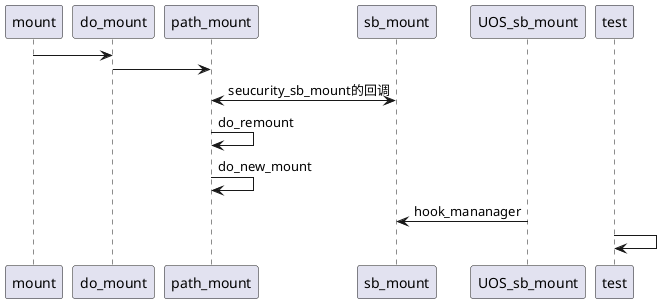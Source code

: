 @startuml
mount -> do_mount
do_mount -> path_mount
path_mount <-> sb_mount: seucurity_sb_mount的回调
path_mount -> path_mount : do_remount
path_mount -> path_mount : do_new_mount
UOS_sb_mount->sb_mount: hook_mananager
test->test 
@enduml

